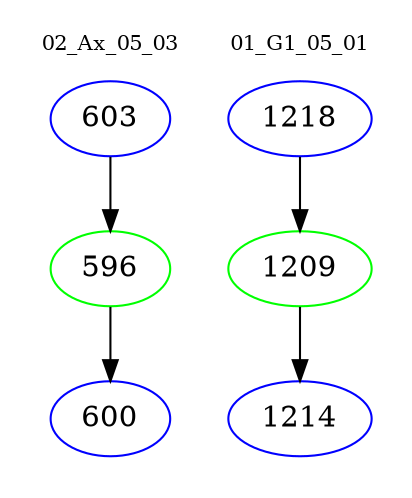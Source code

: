 digraph{
subgraph cluster_0 {
color = white
label = "02_Ax_05_03";
fontsize=10;
T0_603 [label="603", color="blue"]
T0_603 -> T0_596 [color="black"]
T0_596 [label="596", color="green"]
T0_596 -> T0_600 [color="black"]
T0_600 [label="600", color="blue"]
}
subgraph cluster_1 {
color = white
label = "01_G1_05_01";
fontsize=10;
T1_1218 [label="1218", color="blue"]
T1_1218 -> T1_1209 [color="black"]
T1_1209 [label="1209", color="green"]
T1_1209 -> T1_1214 [color="black"]
T1_1214 [label="1214", color="blue"]
}
}
